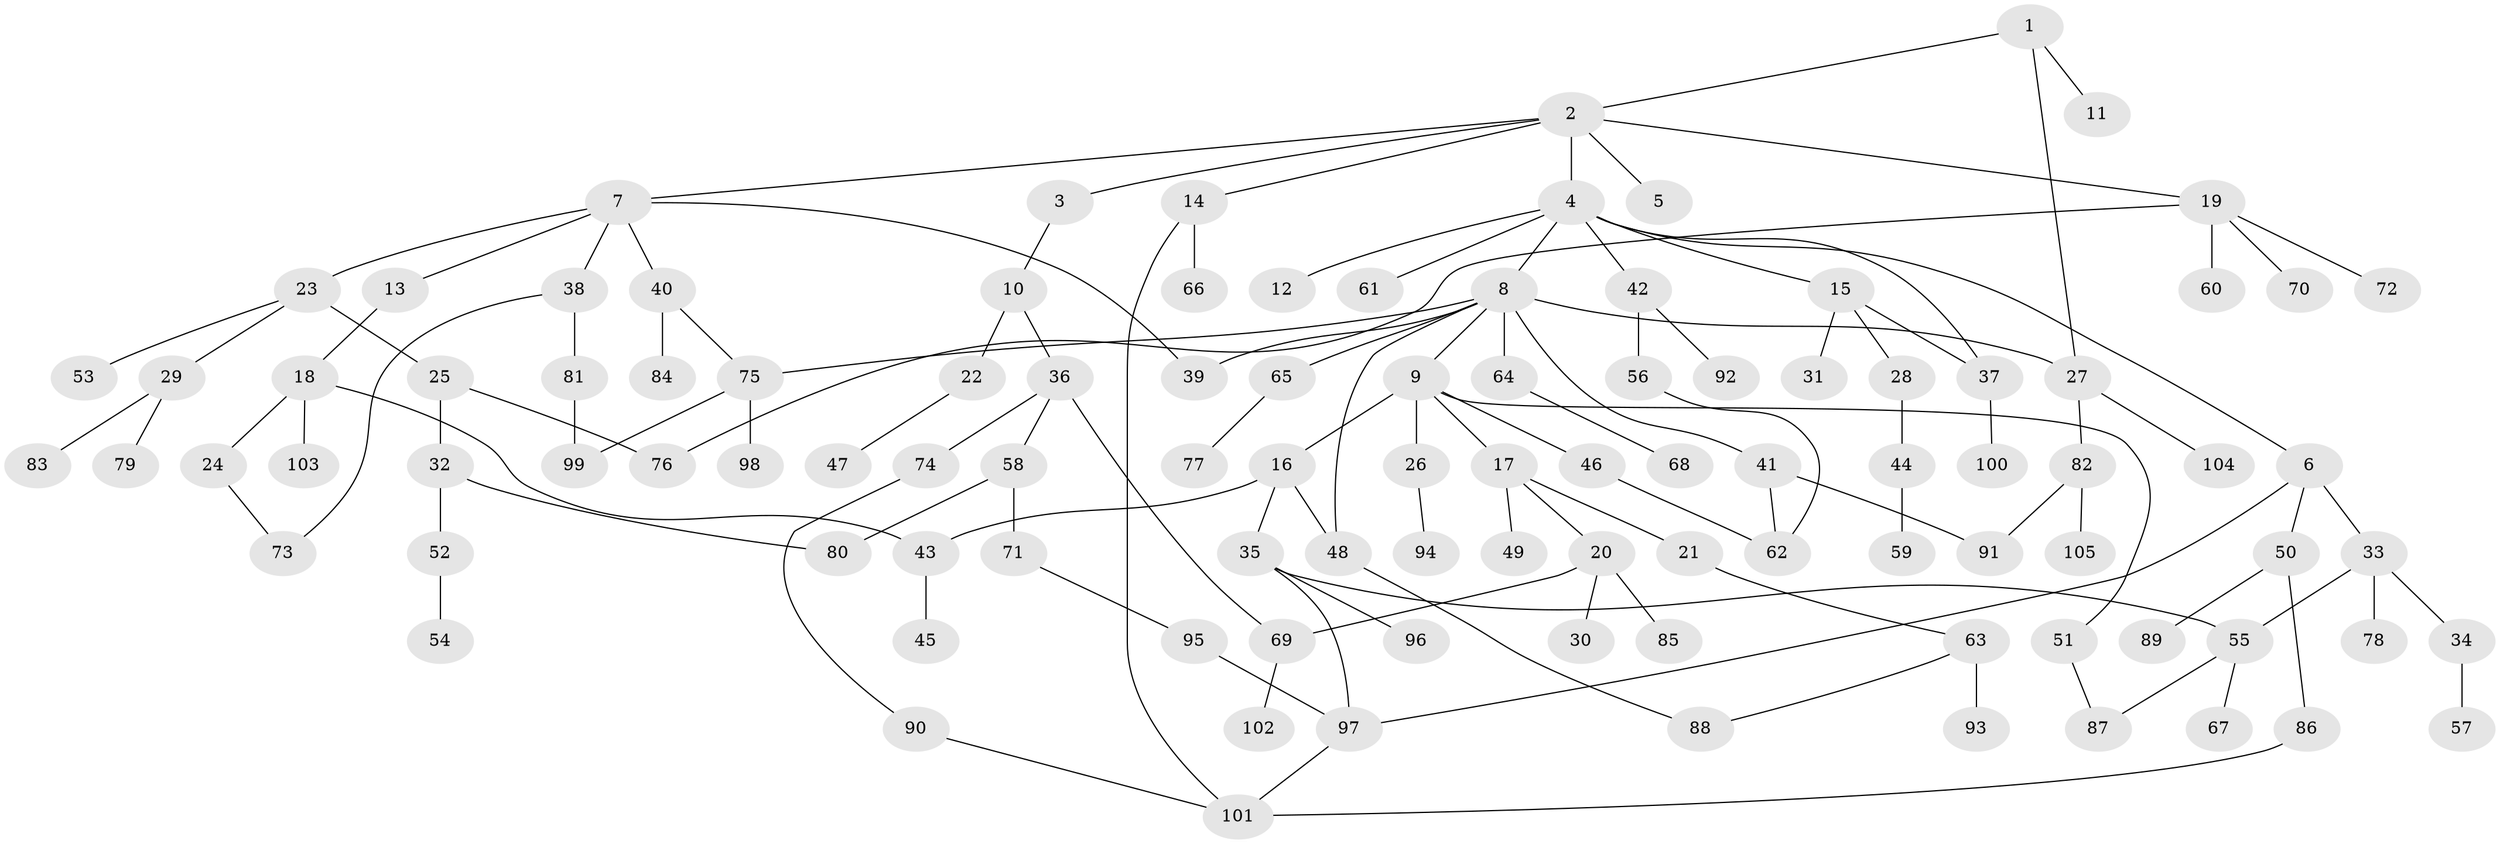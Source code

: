 // coarse degree distribution, {2: 0.3333333333333333, 6: 0.09523809523809523, 3: 0.35714285714285715, 12: 0.023809523809523808, 1: 0.16666666666666666, 4: 0.023809523809523808}
// Generated by graph-tools (version 1.1) at 2025/48/03/04/25 22:48:59]
// undirected, 105 vertices, 126 edges
graph export_dot {
  node [color=gray90,style=filled];
  1;
  2;
  3;
  4;
  5;
  6;
  7;
  8;
  9;
  10;
  11;
  12;
  13;
  14;
  15;
  16;
  17;
  18;
  19;
  20;
  21;
  22;
  23;
  24;
  25;
  26;
  27;
  28;
  29;
  30;
  31;
  32;
  33;
  34;
  35;
  36;
  37;
  38;
  39;
  40;
  41;
  42;
  43;
  44;
  45;
  46;
  47;
  48;
  49;
  50;
  51;
  52;
  53;
  54;
  55;
  56;
  57;
  58;
  59;
  60;
  61;
  62;
  63;
  64;
  65;
  66;
  67;
  68;
  69;
  70;
  71;
  72;
  73;
  74;
  75;
  76;
  77;
  78;
  79;
  80;
  81;
  82;
  83;
  84;
  85;
  86;
  87;
  88;
  89;
  90;
  91;
  92;
  93;
  94;
  95;
  96;
  97;
  98;
  99;
  100;
  101;
  102;
  103;
  104;
  105;
  1 -- 2;
  1 -- 11;
  1 -- 27;
  2 -- 3;
  2 -- 4;
  2 -- 5;
  2 -- 7;
  2 -- 14;
  2 -- 19;
  3 -- 10;
  4 -- 6;
  4 -- 8;
  4 -- 12;
  4 -- 15;
  4 -- 37;
  4 -- 42;
  4 -- 61;
  6 -- 33;
  6 -- 50;
  6 -- 97;
  7 -- 13;
  7 -- 23;
  7 -- 38;
  7 -- 39;
  7 -- 40;
  8 -- 9;
  8 -- 41;
  8 -- 64;
  8 -- 65;
  8 -- 75;
  8 -- 27;
  8 -- 48;
  8 -- 39;
  9 -- 16;
  9 -- 17;
  9 -- 26;
  9 -- 46;
  9 -- 51;
  10 -- 22;
  10 -- 36;
  13 -- 18;
  14 -- 66;
  14 -- 101;
  15 -- 28;
  15 -- 31;
  15 -- 37;
  16 -- 35;
  16 -- 43;
  16 -- 48;
  17 -- 20;
  17 -- 21;
  17 -- 49;
  18 -- 24;
  18 -- 103;
  18 -- 43;
  19 -- 60;
  19 -- 70;
  19 -- 72;
  19 -- 76;
  20 -- 30;
  20 -- 85;
  20 -- 69;
  21 -- 63;
  22 -- 47;
  23 -- 25;
  23 -- 29;
  23 -- 53;
  24 -- 73;
  25 -- 32;
  25 -- 76;
  26 -- 94;
  27 -- 82;
  27 -- 104;
  28 -- 44;
  29 -- 79;
  29 -- 83;
  32 -- 52;
  32 -- 80;
  33 -- 34;
  33 -- 55;
  33 -- 78;
  34 -- 57;
  35 -- 96;
  35 -- 55;
  35 -- 97;
  36 -- 58;
  36 -- 69;
  36 -- 74;
  37 -- 100;
  38 -- 81;
  38 -- 73;
  40 -- 84;
  40 -- 75;
  41 -- 62;
  41 -- 91;
  42 -- 56;
  42 -- 92;
  43 -- 45;
  44 -- 59;
  46 -- 62;
  48 -- 88;
  50 -- 86;
  50 -- 89;
  51 -- 87;
  52 -- 54;
  55 -- 67;
  55 -- 87;
  56 -- 62;
  58 -- 71;
  58 -- 80;
  63 -- 88;
  63 -- 93;
  64 -- 68;
  65 -- 77;
  69 -- 102;
  71 -- 95;
  74 -- 90;
  75 -- 98;
  75 -- 99;
  81 -- 99;
  82 -- 91;
  82 -- 105;
  86 -- 101;
  90 -- 101;
  95 -- 97;
  97 -- 101;
}
